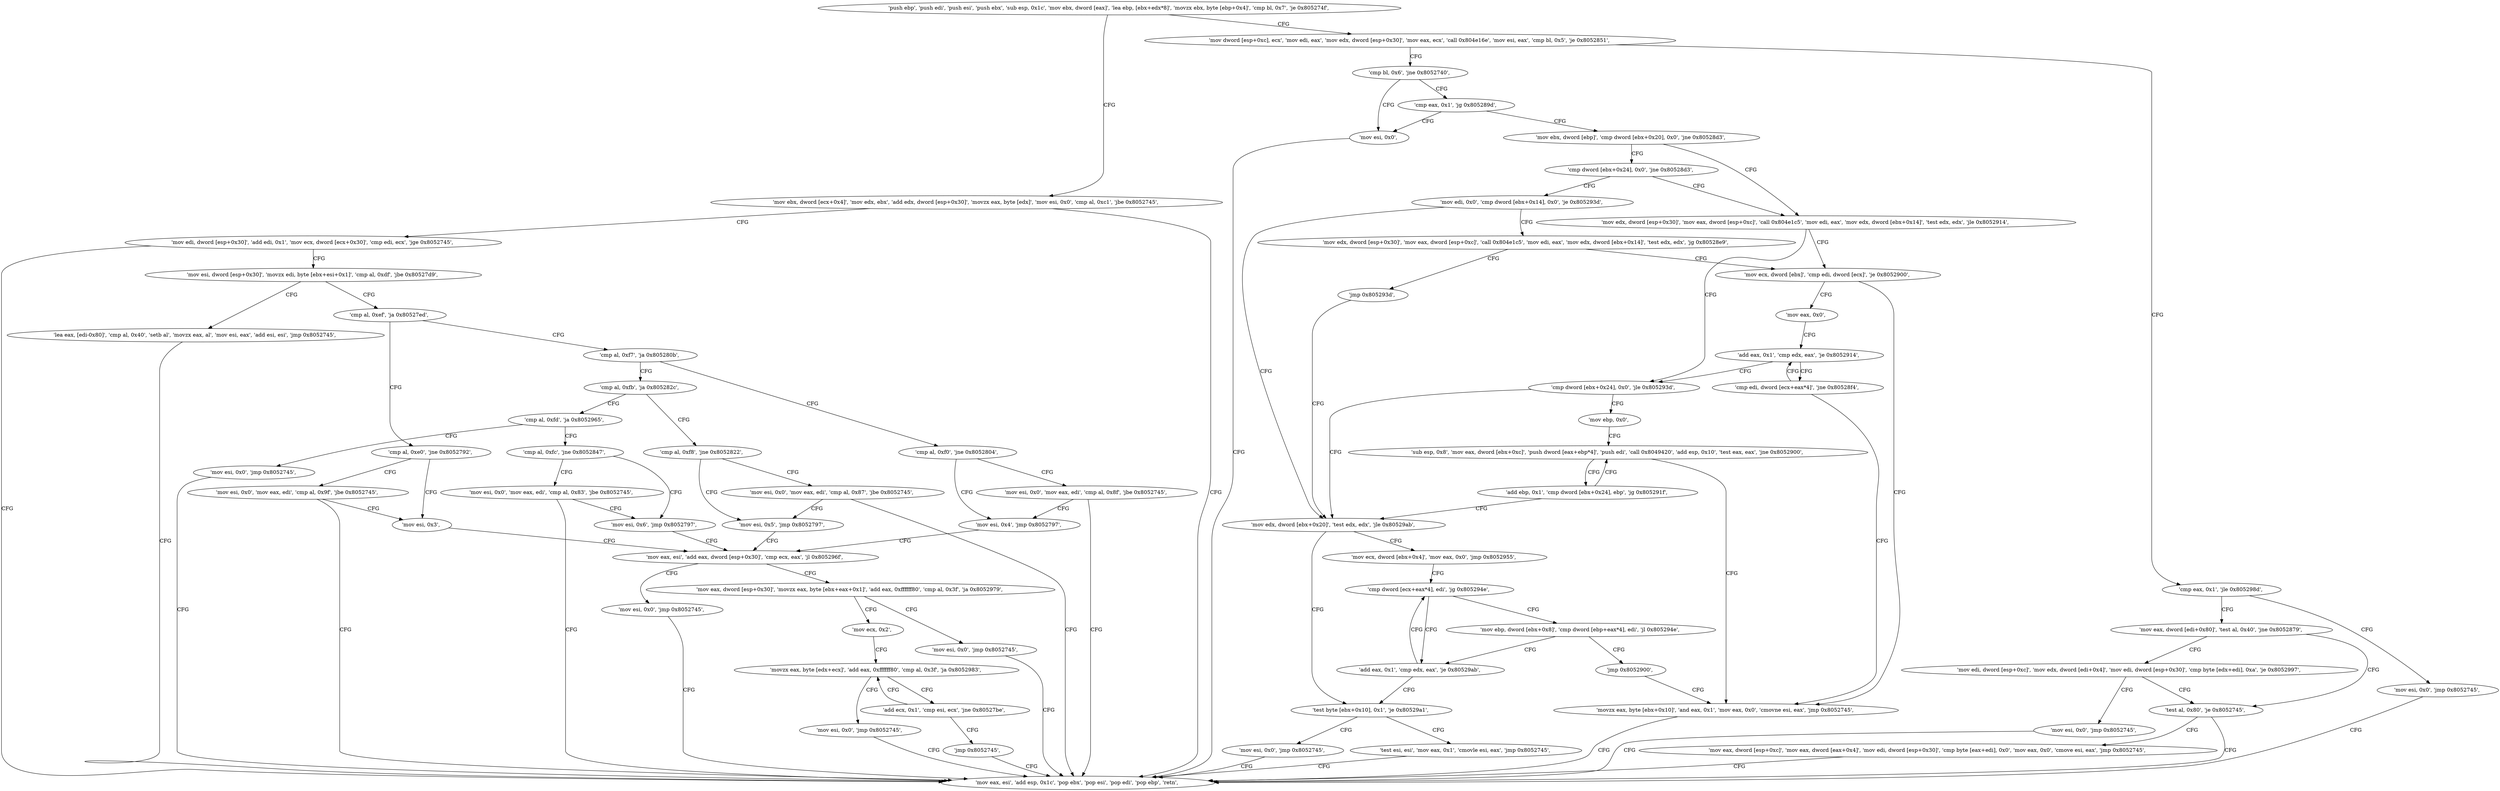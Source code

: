 digraph "func" {
"134555393" [label = "'push ebp', 'push edi', 'push esi', 'push ebx', 'sub esp, 0x1c', 'mov ebx, dword [eax]', 'lea ebp, [ebx+edx*8]', 'movzx ebx, byte [ebp+0x4]', 'cmp bl, 0x7', 'je 0x805274f', " ]
"134555471" [label = "'mov ebx, dword [ecx+0x4]', 'mov edx, ebx', 'add edx, dword [esp+0x30]', 'movzx eax, byte [edx]', 'mov esi, 0x0', 'cmp al, 0xc1', 'jbe 0x8052745', " ]
"134555414" [label = "'mov dword [esp+0xc], ecx', 'mov edi, eax', 'mov edx, dword [esp+0x30]', 'mov eax, ecx', 'call 0x804e16e', 'mov esi, eax', 'cmp bl, 0x5', 'je 0x8052851', " ]
"134555461" [label = "'mov eax, esi', 'add esp, 0x1c', 'pop ebx', 'pop esi', 'pop edi', 'pop ebp', 'retn', " ]
"134555492" [label = "'mov edi, dword [esp+0x30]', 'add edi, 0x1', 'mov ecx, dword [ecx+0x30]', 'cmp edi, ecx', 'jge 0x8052745', " ]
"134555729" [label = "'cmp eax, 0x1', 'jle 0x805298d', " ]
"134555442" [label = "'cmp bl, 0x6', 'jne 0x8052740', " ]
"134555506" [label = "'mov esi, dword [esp+0x30]', 'movzx edi, byte [ebx+esi+0x1]', 'cmp al, 0xdf', 'jbe 0x80527d9', " ]
"134556045" [label = "'mov esi, 0x0', 'jmp 0x8052745', " ]
"134555738" [label = "'mov eax, dword [edi+0x80]', 'test al, 0x40', 'jne 0x8052879', " ]
"134555456" [label = "'mov esi, 0x0', " ]
"134555447" [label = "'cmp eax, 0x1', 'jg 0x805289d', " ]
"134555609" [label = "'lea eax, [edi-0x80]', 'cmp al, 0x40', 'setb al', 'movzx eax, al', 'mov esi, eax', 'add esi, esi', 'jmp 0x8052745', " ]
"134555519" [label = "'cmp al, 0xef', 'ja 0x80527ed', " ]
"134555769" [label = "'test al, 0x80', 'je 0x8052745', " ]
"134555748" [label = "'mov edi, dword [esp+0xc]', 'mov edx, dword [edi+0x4]', 'mov edi, dword [esp+0x30]', 'cmp byte [edx+edi], 0xa', 'je 0x8052997', " ]
"134555805" [label = "'mov ebx, dword [ebp]', 'cmp dword [ebx+0x20], 0x0', 'jne 0x80528d3', " ]
"134555629" [label = "'cmp al, 0xf7', 'ja 0x805280b', " ]
"134555523" [label = "'cmp al, 0xe0', 'jne 0x8052792', " ]
"134555777" [label = "'mov eax, dword [esp+0xc]', 'mov eax, dword [eax+0x4]', 'mov edi, dword [esp+0x30]', 'cmp byte [eax+edi], 0x0', 'mov eax, 0x0', 'cmove esi, eax', 'jmp 0x8052745', " ]
"134556055" [label = "'mov esi, 0x0', 'jmp 0x8052745', " ]
"134555859" [label = "'mov edx, dword [esp+0x30]', 'mov eax, dword [esp+0xc]', 'call 0x804e1c5', 'mov edi, eax', 'mov edx, dword [ebx+0x14]', 'test edx, edx', 'jle 0x8052914', " ]
"134555814" [label = "'cmp dword [ebx+0x24], 0x0', 'jne 0x80528d3', " ]
"134555659" [label = "'cmp al, 0xfb', 'ja 0x805282c', " ]
"134555633" [label = "'cmp al, 0xf0', 'jne 0x8052804', " ]
"134555538" [label = "'mov esi, 0x3', " ]
"134555527" [label = "'mov esi, 0x0', 'mov eax, edi', 'cmp al, 0x9f', 'jbe 0x8052745', " ]
"134555924" [label = "'cmp dword [ebx+0x24], 0x0', 'jle 0x805293d', " ]
"134555881" [label = "'mov ecx, dword [ebx]', 'cmp edi, dword [ecx]', 'je 0x8052900', " ]
"134555820" [label = "'mov edi, 0x0', 'cmp dword [ebx+0x14], 0x0', 'je 0x805293d', " ]
"134555692" [label = "'cmp al, 0xfd', 'ja 0x8052965', " ]
"134555663" [label = "'cmp al, 0xf8', 'jne 0x8052822', " ]
"134555652" [label = "'mov esi, 0x4', 'jmp 0x8052797', " ]
"134555637" [label = "'mov esi, 0x0', 'mov eax, edi', 'cmp al, 0x8f', 'jbe 0x8052745', " ]
"134555543" [label = "'mov eax, esi', 'add eax, dword [esp+0x30]', 'cmp ecx, eax', 'jl 0x805296f', " ]
"134555965" [label = "'mov edx, dword [ebx+0x20]', 'test edx, edx', 'jle 0x80529ab', " ]
"134555930" [label = "'mov ebp, 0x0', " ]
"134555904" [label = "'movzx eax, byte [ebx+0x10]', 'and eax, 0x1', 'mov eax, 0x0', 'cmovne esi, eax', 'jmp 0x8052745', " ]
"134555887" [label = "'mov eax, 0x0', " ]
"134555835" [label = "'mov edx, dword [esp+0x30]', 'mov eax, dword [esp+0xc]', 'call 0x804e1c5', 'mov edi, eax', 'mov edx, dword [ebx+0x14]', 'test edx, edx', 'jg 0x80528e9', " ]
"134556005" [label = "'mov esi, 0x0', 'jmp 0x8052745', " ]
"134555700" [label = "'cmp al, 0xfc', 'jne 0x8052847', " ]
"134555682" [label = "'mov esi, 0x5', 'jmp 0x8052797', " ]
"134555667" [label = "'mov esi, 0x0', 'mov eax, edi', 'cmp al, 0x87', 'jbe 0x8052745', " ]
"134556015" [label = "'mov esi, 0x0', 'jmp 0x8052745', " ]
"134555557" [label = "'mov eax, dword [esp+0x30]', 'movzx eax, byte [ebx+eax+0x1]', 'add eax, 0xffffff80', 'cmp al, 0x3f', 'ja 0x8052979', " ]
"134556025" [label = "'mov esi, 0x0', 'jmp 0x8052745', " ]
"134555577" [label = "'mov ecx, 0x2', " ]
"134556075" [label = "'test byte [ebx+0x10], 0x1', 'je 0x80529a1', " ]
"134555972" [label = "'mov ecx, dword [ebx+0x4]', 'mov eax, 0x0', 'jmp 0x8052955', " ]
"134555935" [label = "'sub esp, 0x8', 'mov eax, dword [ebx+0xc]', 'push dword [eax+ebp*4]', 'push edi', 'call 0x8049420', 'add esp, 0x10', 'test eax, eax', 'jne 0x8052900', " ]
"134555892" [label = "'add eax, 0x1', 'cmp edx, eax', 'je 0x8052914', " ]
"134555857" [label = "'jmp 0x805293d', " ]
"134555719" [label = "'mov esi, 0x6', 'jmp 0x8052797', " ]
"134555704" [label = "'mov esi, 0x0', 'mov eax, edi', 'cmp al, 0x83', 'jbe 0x8052745', " ]
"134555582" [label = "'movzx eax, byte [edx+ecx]', 'add eax, 0xffffff80', 'cmp al, 0x3f', 'ja 0x8052983', " ]
"134556065" [label = "'mov esi, 0x0', 'jmp 0x8052745', " ]
"134556081" [label = "'test esi, esi', 'mov eax, 0x1', 'cmovle esi, eax', 'jmp 0x8052745', " ]
"134555989" [label = "'cmp dword [ecx+eax*4], edi', 'jg 0x805294e', " ]
"134555957" [label = "'add ebp, 0x1', 'cmp dword [ebx+0x24], ebp', 'jg 0x805291f', " ]
"134555899" [label = "'cmp edi, dword [ecx+eax*4]', 'jne 0x80528f4', " ]
"134556035" [label = "'mov esi, 0x0', 'jmp 0x8052745', " ]
"134555597" [label = "'add ecx, 0x1', 'cmp esi, ecx', 'jne 0x80527be', " ]
"134555604" [label = "'jmp 0x8052745', " ]
"134555982" [label = "'add eax, 0x1', 'cmp edx, eax', 'je 0x80529ab', " ]
"134555994" [label = "'mov ebp, dword [ebx+0x8]', 'cmp dword [ebp+eax*4], edi', 'jl 0x805294e', " ]
"134556003" [label = "'jmp 0x8052900', " ]
"134555393" -> "134555471" [ label = "CFG" ]
"134555393" -> "134555414" [ label = "CFG" ]
"134555471" -> "134555461" [ label = "CFG" ]
"134555471" -> "134555492" [ label = "CFG" ]
"134555414" -> "134555729" [ label = "CFG" ]
"134555414" -> "134555442" [ label = "CFG" ]
"134555492" -> "134555461" [ label = "CFG" ]
"134555492" -> "134555506" [ label = "CFG" ]
"134555729" -> "134556045" [ label = "CFG" ]
"134555729" -> "134555738" [ label = "CFG" ]
"134555442" -> "134555456" [ label = "CFG" ]
"134555442" -> "134555447" [ label = "CFG" ]
"134555506" -> "134555609" [ label = "CFG" ]
"134555506" -> "134555519" [ label = "CFG" ]
"134556045" -> "134555461" [ label = "CFG" ]
"134555738" -> "134555769" [ label = "CFG" ]
"134555738" -> "134555748" [ label = "CFG" ]
"134555456" -> "134555461" [ label = "CFG" ]
"134555447" -> "134555805" [ label = "CFG" ]
"134555447" -> "134555456" [ label = "CFG" ]
"134555609" -> "134555461" [ label = "CFG" ]
"134555519" -> "134555629" [ label = "CFG" ]
"134555519" -> "134555523" [ label = "CFG" ]
"134555769" -> "134555461" [ label = "CFG" ]
"134555769" -> "134555777" [ label = "CFG" ]
"134555748" -> "134556055" [ label = "CFG" ]
"134555748" -> "134555769" [ label = "CFG" ]
"134555805" -> "134555859" [ label = "CFG" ]
"134555805" -> "134555814" [ label = "CFG" ]
"134555629" -> "134555659" [ label = "CFG" ]
"134555629" -> "134555633" [ label = "CFG" ]
"134555523" -> "134555538" [ label = "CFG" ]
"134555523" -> "134555527" [ label = "CFG" ]
"134555777" -> "134555461" [ label = "CFG" ]
"134556055" -> "134555461" [ label = "CFG" ]
"134555859" -> "134555924" [ label = "CFG" ]
"134555859" -> "134555881" [ label = "CFG" ]
"134555814" -> "134555859" [ label = "CFG" ]
"134555814" -> "134555820" [ label = "CFG" ]
"134555659" -> "134555692" [ label = "CFG" ]
"134555659" -> "134555663" [ label = "CFG" ]
"134555633" -> "134555652" [ label = "CFG" ]
"134555633" -> "134555637" [ label = "CFG" ]
"134555538" -> "134555543" [ label = "CFG" ]
"134555527" -> "134555461" [ label = "CFG" ]
"134555527" -> "134555538" [ label = "CFG" ]
"134555924" -> "134555965" [ label = "CFG" ]
"134555924" -> "134555930" [ label = "CFG" ]
"134555881" -> "134555904" [ label = "CFG" ]
"134555881" -> "134555887" [ label = "CFG" ]
"134555820" -> "134555965" [ label = "CFG" ]
"134555820" -> "134555835" [ label = "CFG" ]
"134555692" -> "134556005" [ label = "CFG" ]
"134555692" -> "134555700" [ label = "CFG" ]
"134555663" -> "134555682" [ label = "CFG" ]
"134555663" -> "134555667" [ label = "CFG" ]
"134555652" -> "134555543" [ label = "CFG" ]
"134555637" -> "134555461" [ label = "CFG" ]
"134555637" -> "134555652" [ label = "CFG" ]
"134555543" -> "134556015" [ label = "CFG" ]
"134555543" -> "134555557" [ label = "CFG" ]
"134555965" -> "134556075" [ label = "CFG" ]
"134555965" -> "134555972" [ label = "CFG" ]
"134555930" -> "134555935" [ label = "CFG" ]
"134555904" -> "134555461" [ label = "CFG" ]
"134555887" -> "134555892" [ label = "CFG" ]
"134555835" -> "134555881" [ label = "CFG" ]
"134555835" -> "134555857" [ label = "CFG" ]
"134556005" -> "134555461" [ label = "CFG" ]
"134555700" -> "134555719" [ label = "CFG" ]
"134555700" -> "134555704" [ label = "CFG" ]
"134555682" -> "134555543" [ label = "CFG" ]
"134555667" -> "134555461" [ label = "CFG" ]
"134555667" -> "134555682" [ label = "CFG" ]
"134556015" -> "134555461" [ label = "CFG" ]
"134555557" -> "134556025" [ label = "CFG" ]
"134555557" -> "134555577" [ label = "CFG" ]
"134556025" -> "134555461" [ label = "CFG" ]
"134555577" -> "134555582" [ label = "CFG" ]
"134556075" -> "134556065" [ label = "CFG" ]
"134556075" -> "134556081" [ label = "CFG" ]
"134555972" -> "134555989" [ label = "CFG" ]
"134555935" -> "134555904" [ label = "CFG" ]
"134555935" -> "134555957" [ label = "CFG" ]
"134555892" -> "134555924" [ label = "CFG" ]
"134555892" -> "134555899" [ label = "CFG" ]
"134555857" -> "134555965" [ label = "CFG" ]
"134555719" -> "134555543" [ label = "CFG" ]
"134555704" -> "134555461" [ label = "CFG" ]
"134555704" -> "134555719" [ label = "CFG" ]
"134555582" -> "134556035" [ label = "CFG" ]
"134555582" -> "134555597" [ label = "CFG" ]
"134556065" -> "134555461" [ label = "CFG" ]
"134556081" -> "134555461" [ label = "CFG" ]
"134555989" -> "134555982" [ label = "CFG" ]
"134555989" -> "134555994" [ label = "CFG" ]
"134555957" -> "134555935" [ label = "CFG" ]
"134555957" -> "134555965" [ label = "CFG" ]
"134555899" -> "134555892" [ label = "CFG" ]
"134555899" -> "134555904" [ label = "CFG" ]
"134556035" -> "134555461" [ label = "CFG" ]
"134555597" -> "134555582" [ label = "CFG" ]
"134555597" -> "134555604" [ label = "CFG" ]
"134555604" -> "134555461" [ label = "CFG" ]
"134555982" -> "134556075" [ label = "CFG" ]
"134555982" -> "134555989" [ label = "CFG" ]
"134555994" -> "134555982" [ label = "CFG" ]
"134555994" -> "134556003" [ label = "CFG" ]
"134556003" -> "134555904" [ label = "CFG" ]
}
